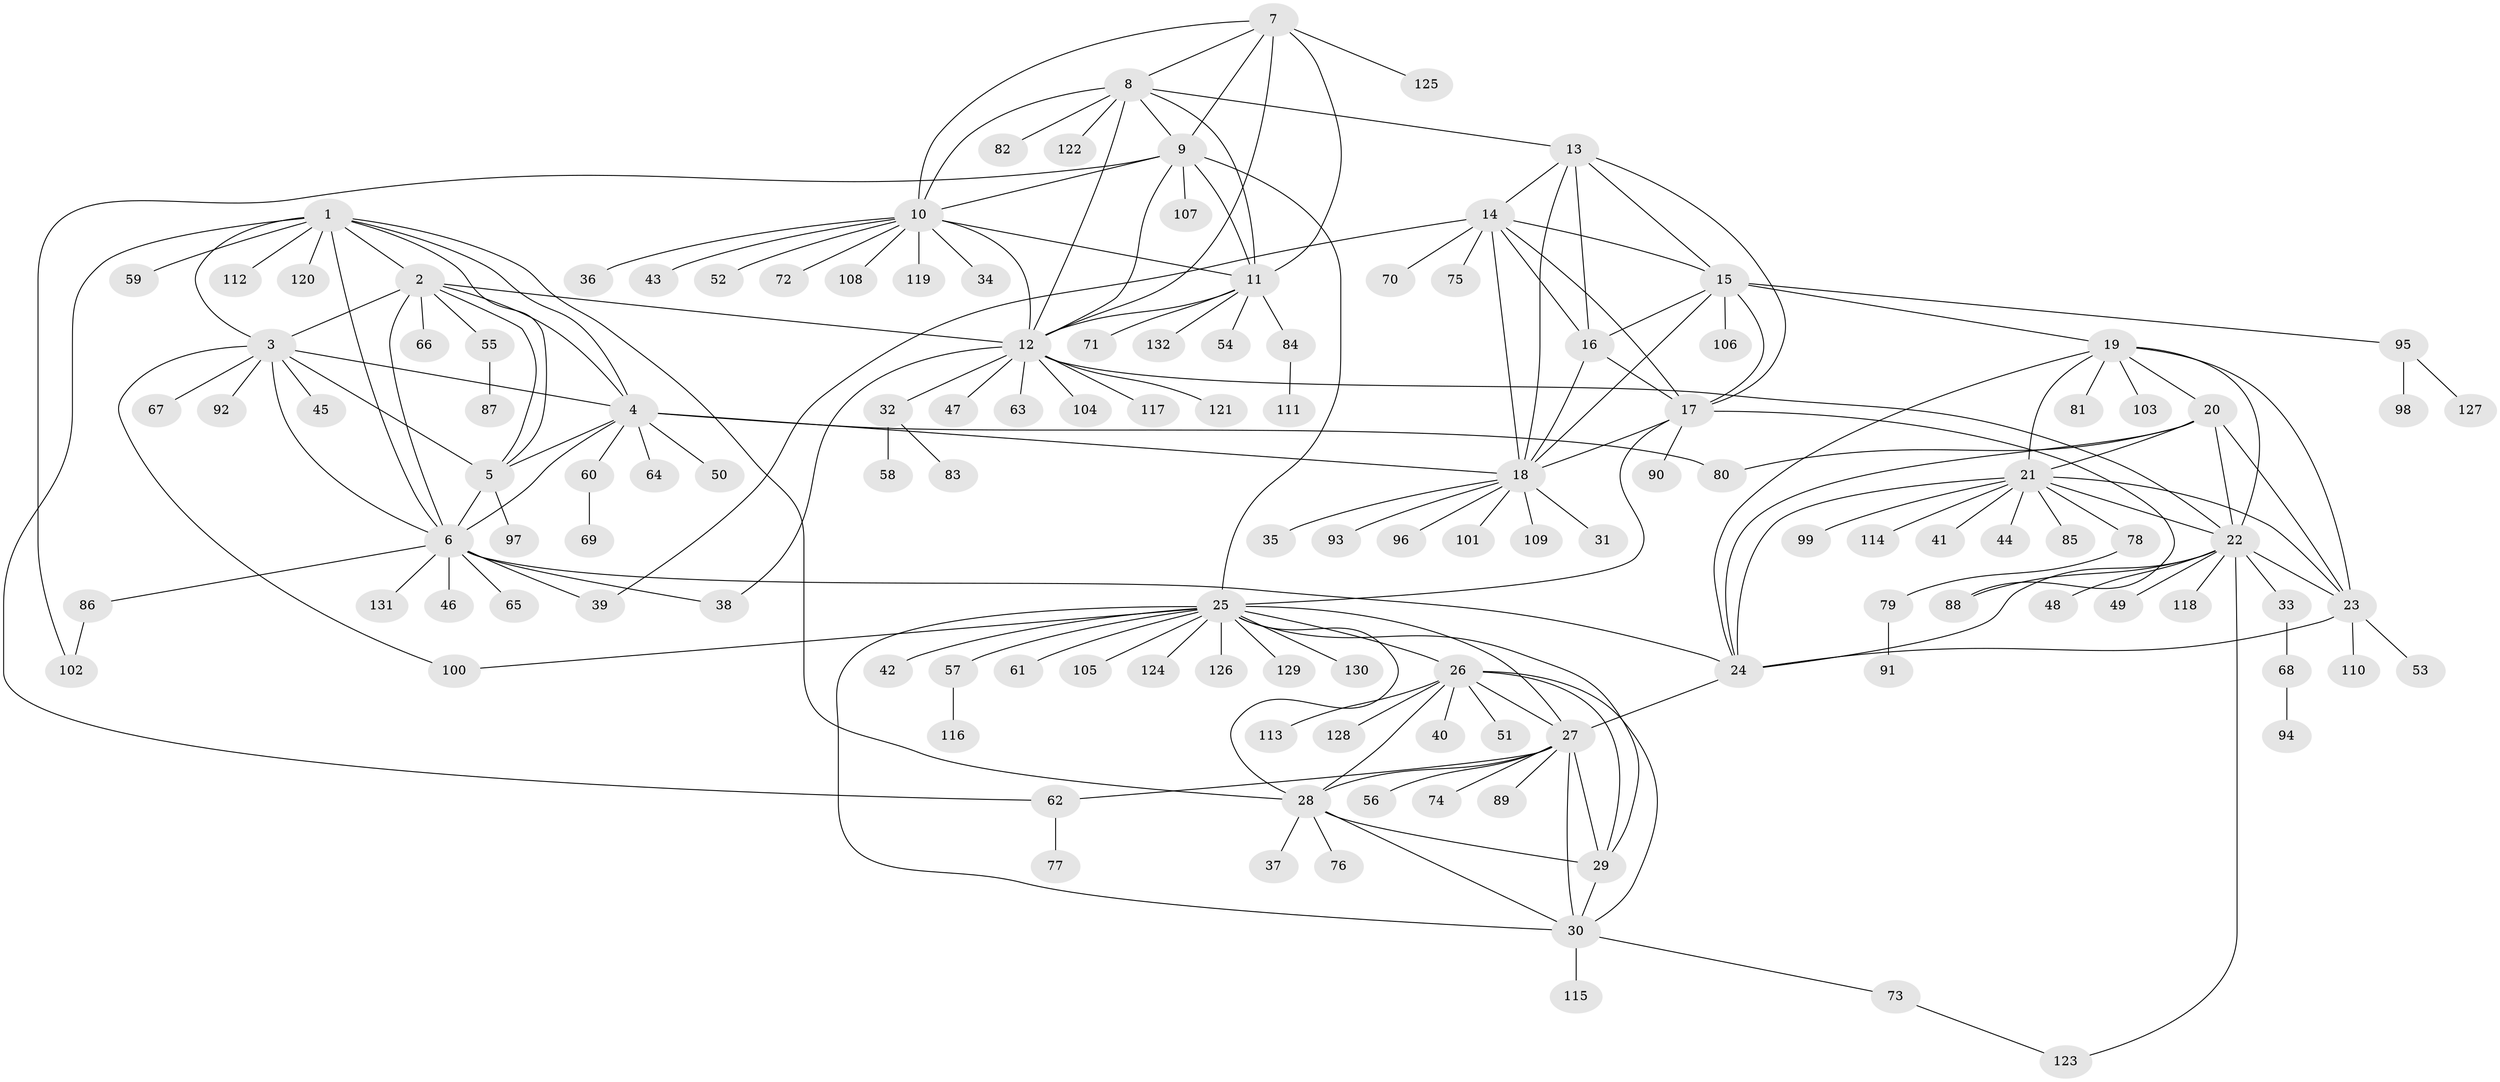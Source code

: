 // coarse degree distribution, {8: 0.045454545454545456, 7: 0.09090909090909091, 6: 0.06060606060606061, 9: 0.015151515151515152, 5: 0.09090909090909091, 13: 0.015151515151515152, 11: 0.015151515151515152, 4: 0.030303030303030304, 10: 0.030303030303030304, 1: 0.45454545454545453, 2: 0.13636363636363635, 3: 0.015151515151515152}
// Generated by graph-tools (version 1.1) at 2025/52/03/04/25 22:52:25]
// undirected, 132 vertices, 195 edges
graph export_dot {
  node [color=gray90,style=filled];
  1;
  2;
  3;
  4;
  5;
  6;
  7;
  8;
  9;
  10;
  11;
  12;
  13;
  14;
  15;
  16;
  17;
  18;
  19;
  20;
  21;
  22;
  23;
  24;
  25;
  26;
  27;
  28;
  29;
  30;
  31;
  32;
  33;
  34;
  35;
  36;
  37;
  38;
  39;
  40;
  41;
  42;
  43;
  44;
  45;
  46;
  47;
  48;
  49;
  50;
  51;
  52;
  53;
  54;
  55;
  56;
  57;
  58;
  59;
  60;
  61;
  62;
  63;
  64;
  65;
  66;
  67;
  68;
  69;
  70;
  71;
  72;
  73;
  74;
  75;
  76;
  77;
  78;
  79;
  80;
  81;
  82;
  83;
  84;
  85;
  86;
  87;
  88;
  89;
  90;
  91;
  92;
  93;
  94;
  95;
  96;
  97;
  98;
  99;
  100;
  101;
  102;
  103;
  104;
  105;
  106;
  107;
  108;
  109;
  110;
  111;
  112;
  113;
  114;
  115;
  116;
  117;
  118;
  119;
  120;
  121;
  122;
  123;
  124;
  125;
  126;
  127;
  128;
  129;
  130;
  131;
  132;
  1 -- 2;
  1 -- 3;
  1 -- 4;
  1 -- 5;
  1 -- 6;
  1 -- 28;
  1 -- 59;
  1 -- 62;
  1 -- 112;
  1 -- 120;
  2 -- 3;
  2 -- 4;
  2 -- 5;
  2 -- 6;
  2 -- 12;
  2 -- 55;
  2 -- 66;
  3 -- 4;
  3 -- 5;
  3 -- 6;
  3 -- 45;
  3 -- 67;
  3 -- 92;
  3 -- 100;
  4 -- 5;
  4 -- 6;
  4 -- 18;
  4 -- 50;
  4 -- 60;
  4 -- 64;
  4 -- 80;
  5 -- 6;
  5 -- 97;
  6 -- 24;
  6 -- 38;
  6 -- 39;
  6 -- 46;
  6 -- 65;
  6 -- 86;
  6 -- 131;
  7 -- 8;
  7 -- 9;
  7 -- 10;
  7 -- 11;
  7 -- 12;
  7 -- 125;
  8 -- 9;
  8 -- 10;
  8 -- 11;
  8 -- 12;
  8 -- 13;
  8 -- 82;
  8 -- 122;
  9 -- 10;
  9 -- 11;
  9 -- 12;
  9 -- 25;
  9 -- 102;
  9 -- 107;
  10 -- 11;
  10 -- 12;
  10 -- 34;
  10 -- 36;
  10 -- 43;
  10 -- 52;
  10 -- 72;
  10 -- 108;
  10 -- 119;
  11 -- 12;
  11 -- 54;
  11 -- 71;
  11 -- 84;
  11 -- 132;
  12 -- 22;
  12 -- 32;
  12 -- 38;
  12 -- 47;
  12 -- 63;
  12 -- 104;
  12 -- 117;
  12 -- 121;
  13 -- 14;
  13 -- 15;
  13 -- 16;
  13 -- 17;
  13 -- 18;
  14 -- 15;
  14 -- 16;
  14 -- 17;
  14 -- 18;
  14 -- 39;
  14 -- 70;
  14 -- 75;
  15 -- 16;
  15 -- 17;
  15 -- 18;
  15 -- 19;
  15 -- 95;
  15 -- 106;
  16 -- 17;
  16 -- 18;
  17 -- 18;
  17 -- 25;
  17 -- 88;
  17 -- 90;
  18 -- 31;
  18 -- 35;
  18 -- 93;
  18 -- 96;
  18 -- 101;
  18 -- 109;
  19 -- 20;
  19 -- 21;
  19 -- 22;
  19 -- 23;
  19 -- 24;
  19 -- 81;
  19 -- 103;
  20 -- 21;
  20 -- 22;
  20 -- 23;
  20 -- 24;
  20 -- 80;
  21 -- 22;
  21 -- 23;
  21 -- 24;
  21 -- 41;
  21 -- 44;
  21 -- 78;
  21 -- 85;
  21 -- 99;
  21 -- 114;
  22 -- 23;
  22 -- 24;
  22 -- 33;
  22 -- 48;
  22 -- 49;
  22 -- 88;
  22 -- 118;
  22 -- 123;
  23 -- 24;
  23 -- 53;
  23 -- 110;
  24 -- 27;
  25 -- 26;
  25 -- 27;
  25 -- 28;
  25 -- 29;
  25 -- 30;
  25 -- 42;
  25 -- 57;
  25 -- 61;
  25 -- 100;
  25 -- 105;
  25 -- 124;
  25 -- 126;
  25 -- 129;
  25 -- 130;
  26 -- 27;
  26 -- 28;
  26 -- 29;
  26 -- 30;
  26 -- 40;
  26 -- 51;
  26 -- 113;
  26 -- 128;
  27 -- 28;
  27 -- 29;
  27 -- 30;
  27 -- 56;
  27 -- 62;
  27 -- 74;
  27 -- 89;
  28 -- 29;
  28 -- 30;
  28 -- 37;
  28 -- 76;
  29 -- 30;
  30 -- 73;
  30 -- 115;
  32 -- 58;
  32 -- 83;
  33 -- 68;
  55 -- 87;
  57 -- 116;
  60 -- 69;
  62 -- 77;
  68 -- 94;
  73 -- 123;
  78 -- 79;
  79 -- 91;
  84 -- 111;
  86 -- 102;
  95 -- 98;
  95 -- 127;
}

